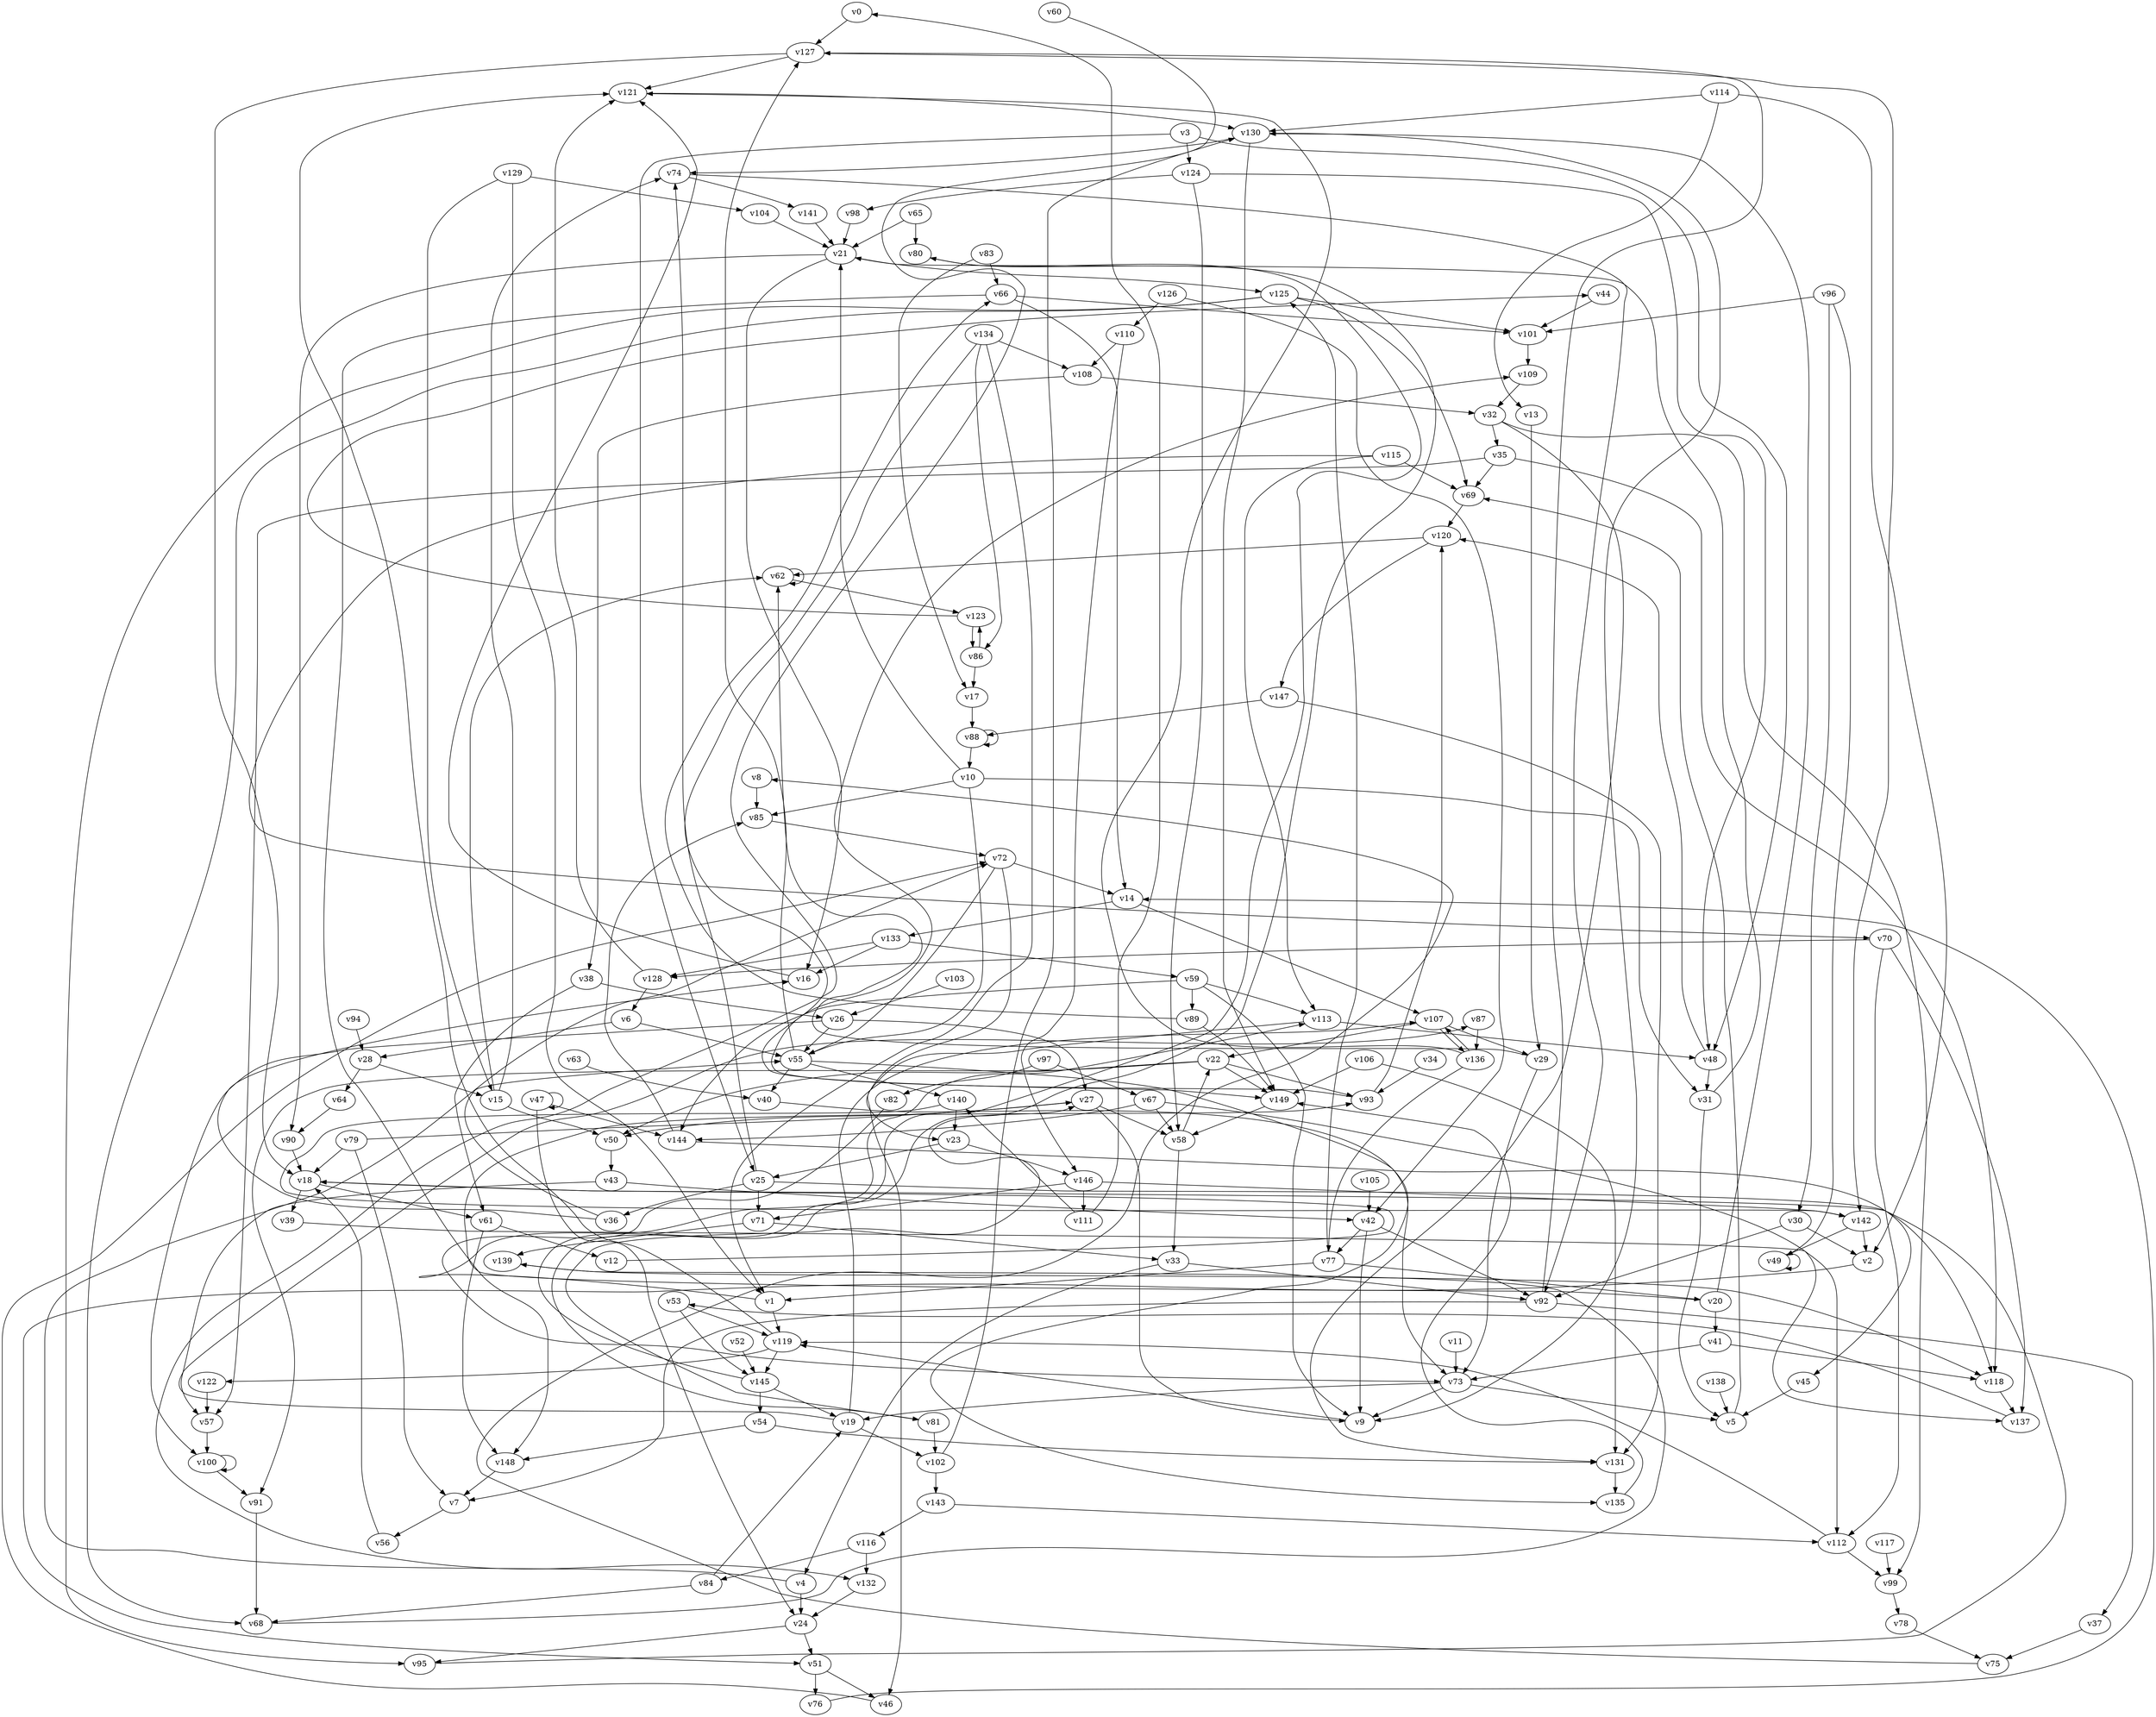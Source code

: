 // Benchmark game 217 - 150 vertices
// time_bound: 17
// targets: v54
digraph G {
    v0 [name="v0", player=1];
    v1 [name="v1", player=1];
    v2 [name="v2", player=0];
    v3 [name="v3", player=0];
    v4 [name="v4", player=0];
    v5 [name="v5", player=1];
    v6 [name="v6", player=1];
    v7 [name="v7", player=1];
    v8 [name="v8", player=1];
    v9 [name="v9", player=1];
    v10 [name="v10", player=0];
    v11 [name="v11", player=1];
    v12 [name="v12", player=0];
    v13 [name="v13", player=0];
    v14 [name="v14", player=0];
    v15 [name="v15", player=1];
    v16 [name="v16", player=1];
    v17 [name="v17", player=0];
    v18 [name="v18", player=1];
    v19 [name="v19", player=0];
    v20 [name="v20", player=0];
    v21 [name="v21", player=0];
    v22 [name="v22", player=0];
    v23 [name="v23", player=0];
    v24 [name="v24", player=0];
    v25 [name="v25", player=1];
    v26 [name="v26", player=0];
    v27 [name="v27", player=0];
    v28 [name="v28", player=1];
    v29 [name="v29", player=0];
    v30 [name="v30", player=1];
    v31 [name="v31", player=1];
    v32 [name="v32", player=1];
    v33 [name="v33", player=0];
    v34 [name="v34", player=1];
    v35 [name="v35", player=0];
    v36 [name="v36", player=1];
    v37 [name="v37", player=0];
    v38 [name="v38", player=0];
    v39 [name="v39", player=0];
    v40 [name="v40", player=1];
    v41 [name="v41", player=0];
    v42 [name="v42", player=1];
    v43 [name="v43", player=0];
    v44 [name="v44", player=1];
    v45 [name="v45", player=0];
    v46 [name="v46", player=0];
    v47 [name="v47", player=0];
    v48 [name="v48", player=1];
    v49 [name="v49", player=1];
    v50 [name="v50", player=1];
    v51 [name="v51", player=1];
    v52 [name="v52", player=0];
    v53 [name="v53", player=1];
    v54 [name="v54", player=1, target=1];
    v55 [name="v55", player=1];
    v56 [name="v56", player=1];
    v57 [name="v57", player=0];
    v58 [name="v58", player=0];
    v59 [name="v59", player=0];
    v60 [name="v60", player=0];
    v61 [name="v61", player=0];
    v62 [name="v62", player=1];
    v63 [name="v63", player=1];
    v64 [name="v64", player=0];
    v65 [name="v65", player=1];
    v66 [name="v66", player=1];
    v67 [name="v67", player=0];
    v68 [name="v68", player=0];
    v69 [name="v69", player=0];
    v70 [name="v70", player=0];
    v71 [name="v71", player=1];
    v72 [name="v72", player=1];
    v73 [name="v73", player=0];
    v74 [name="v74", player=1];
    v75 [name="v75", player=1];
    v76 [name="v76", player=1];
    v77 [name="v77", player=1];
    v78 [name="v78", player=1];
    v79 [name="v79", player=1];
    v80 [name="v80", player=0];
    v81 [name="v81", player=1];
    v82 [name="v82", player=1];
    v83 [name="v83", player=0];
    v84 [name="v84", player=1];
    v85 [name="v85", player=1];
    v86 [name="v86", player=0];
    v87 [name="v87", player=1];
    v88 [name="v88", player=1];
    v89 [name="v89", player=0];
    v90 [name="v90", player=0];
    v91 [name="v91", player=1];
    v92 [name="v92", player=1];
    v93 [name="v93", player=0];
    v94 [name="v94", player=1];
    v95 [name="v95", player=0];
    v96 [name="v96", player=1];
    v97 [name="v97", player=0];
    v98 [name="v98", player=1];
    v99 [name="v99", player=0];
    v100 [name="v100", player=0];
    v101 [name="v101", player=1];
    v102 [name="v102", player=0];
    v103 [name="v103", player=0];
    v104 [name="v104", player=1];
    v105 [name="v105", player=0];
    v106 [name="v106", player=1];
    v107 [name="v107", player=1];
    v108 [name="v108", player=0];
    v109 [name="v109", player=0];
    v110 [name="v110", player=0];
    v111 [name="v111", player=0];
    v112 [name="v112", player=1];
    v113 [name="v113", player=0];
    v114 [name="v114", player=0];
    v115 [name="v115", player=1];
    v116 [name="v116", player=0];
    v117 [name="v117", player=0];
    v118 [name="v118", player=1];
    v119 [name="v119", player=1];
    v120 [name="v120", player=1];
    v121 [name="v121", player=0];
    v122 [name="v122", player=0];
    v123 [name="v123", player=0];
    v124 [name="v124", player=0];
    v125 [name="v125", player=1];
    v126 [name="v126", player=0];
    v127 [name="v127", player=0];
    v128 [name="v128", player=0];
    v129 [name="v129", player=1];
    v130 [name="v130", player=1];
    v131 [name="v131", player=0];
    v132 [name="v132", player=1];
    v133 [name="v133", player=1];
    v134 [name="v134", player=1];
    v135 [name="v135", player=1];
    v136 [name="v136", player=1];
    v137 [name="v137", player=1];
    v138 [name="v138", player=1];
    v139 [name="v139", player=1];
    v140 [name="v140", player=1];
    v141 [name="v141", player=1];
    v142 [name="v142", player=0];
    v143 [name="v143", player=0];
    v144 [name="v144", player=1];
    v145 [name="v145", player=1];
    v146 [name="v146", player=1];
    v147 [name="v147", player=0];
    v148 [name="v148", player=0];
    v149 [name="v149", player=0];

    v0 -> v127;
    v1 -> v113 [constraint="t >= 4"];
    v2 -> v51 [constraint="t mod 2 == 1"];
    v3 -> v48;
    v4 -> v72 [constraint="t >= 1"];
    v5 -> v69;
    v6 -> v55;
    v7 -> v56;
    v8 -> v85;
    v9 -> v119 [constraint="t < 6"];
    v10 -> v55;
    v11 -> v73;
    v12 -> v18 [constraint="t mod 3 == 2"];
    v13 -> v29;
    v14 -> v133;
    v15 -> v50;
    v16 -> v121 [constraint="t >= 1"];
    v17 -> v88;
    v18 -> v61;
    v19 -> v87 [constraint="t < 10"];
    v20 -> v93 [constraint="t < 9"];
    v21 -> v125;
    v22 -> v50;
    v23 -> v146;
    v24 -> v95;
    v25 -> v118;
    v26 -> v27;
    v27 -> v50;
    v28 -> v15;
    v29 -> v62 [constraint="t < 11"];
    v30 -> v92;
    v31 -> v21;
    v32 -> v131 [constraint="t mod 5 == 2"];
    v33 -> v92;
    v34 -> v93;
    v35 -> v69;
    v36 -> v16 [constraint="t >= 5"];
    v37 -> v75;
    v38 -> v61;
    v39 -> v137 [constraint="t >= 3"];
    v40 -> v135 [constraint="t < 7"];
    v41 -> v73;
    v42 -> v9;
    v43 -> v42;
    v44 -> v101;
    v45 -> v5;
    v46 -> v72 [constraint="t < 7"];
    v47 -> v47;
    v48 -> v31;
    v49 -> v49;
    v50 -> v43;
    v51 -> v76;
    v52 -> v145;
    v53 -> v145;
    v54 -> v131;
    v55 -> v73;
    v56 -> v18;
    v57 -> v100;
    v58 -> v22;
    v59 -> v89;
    v60 -> v132 [constraint="t >= 3"];
    v61 -> v12;
    v62 -> v62;
    v63 -> v40;
    v64 -> v90;
    v65 -> v21;
    v66 -> v101;
    v67 -> v58;
    v68 -> v139 [constraint="t < 6"];
    v69 -> v120;
    v70 -> v112;
    v71 -> v33;
    v72 -> v14;
    v73 -> v5;
    v74 -> v92;
    v75 -> v8 [constraint="t < 7"];
    v76 -> v14 [constraint="t < 5"];
    v77 -> v125;
    v78 -> v75;
    v79 -> v27 [constraint="t >= 4"];
    v80 -> v81 [constraint="t mod 3 == 2"];
    v81 -> v27 [constraint="t >= 3"];
    v82 -> v73 [constraint="t < 12"];
    v83 -> v66;
    v84 -> v19;
    v85 -> v72;
    v86 -> v123 [constraint="t mod 3 == 0"];
    v87 -> v136;
    v88 -> v10;
    v89 -> v66 [constraint="t mod 3 == 1"];
    v90 -> v18;
    v91 -> v68;
    v92 -> v37;
    v93 -> v109 [constraint="t < 13"];
    v94 -> v28;
    v95 -> v18 [constraint="t mod 2 == 1"];
    v96 -> v101;
    v97 -> v82;
    v98 -> v21;
    v99 -> v78;
    v100 -> v100 [constraint="t >= 3"];
    v101 -> v109;
    v102 -> v143;
    v103 -> v26;
    v104 -> v21;
    v105 -> v42;
    v106 -> v131;
    v107 -> v29;
    v108 -> v32;
    v109 -> v32;
    v110 -> v108;
    v111 -> v140;
    v112 -> v119;
    v113 -> v46;
    v114 -> v130;
    v115 -> v70 [constraint="t >= 2"];
    v116 -> v84;
    v117 -> v99;
    v118 -> v137;
    v119 -> v122;
    v120 -> v62;
    v121 -> v130;
    v122 -> v57;
    v123 -> v44 [constraint="t < 9"];
    v124 -> v98;
    v125 -> v69;
    v126 -> v42;
    v127 -> v121;
    v128 -> v6;
    v129 -> v104;
    v130 -> v9;
    v131 -> v135;
    v132 -> v24;
    v133 -> v59;
    v134 -> v149 [constraint="t >= 1"];
    v135 -> v149 [constraint="t >= 5"];
    v136 -> v121 [constraint="t >= 4"];
    v137 -> v53 [constraint="t < 9"];
    v138 -> v5;
    v139 -> v118 [constraint="t >= 1"];
    v140 -> v142 [constraint="t < 12"];
    v141 -> v21;
    v142 -> v2;
    v143 -> v112;
    v144 -> v45 [constraint="t mod 3 == 0"];
    v145 -> v80 [constraint="t < 11"];
    v146 -> v111;
    v147 -> v88;
    v148 -> v7;
    v149 -> v58;
    v106 -> v149;
    v124 -> v58;
    v96 -> v30;
    v65 -> v80;
    v143 -> v116;
    v86 -> v17;
    v136 -> v77;
    v59 -> v113;
    v73 -> v19;
    v22 -> v91;
    v120 -> v147;
    v15 -> v62;
    v22 -> v93;
    v133 -> v128;
    v41 -> v118;
    v21 -> v16;
    v72 -> v55;
    v21 -> v90;
    v26 -> v55;
    v30 -> v2;
    v25 -> v71;
    v10 -> v85;
    v115 -> v69;
    v112 -> v99;
    v32 -> v35;
    v77 -> v1;
    v144 -> v85;
    v83 -> v17;
    v27 -> v9;
    v55 -> v127;
    v33 -> v4;
    v55 -> v40;
    v59 -> v9;
    v130 -> v149;
    v35 -> v57;
    v102 -> v130;
    v19 -> v102;
    v55 -> v140;
    v108 -> v38;
    v67 -> v144;
    v51 -> v46;
    v54 -> v148;
    v10 -> v21;
    v147 -> v131;
    v128 -> v121;
    v20 -> v41;
    v81 -> v102;
    v66 -> v14;
    v129 -> v15;
    v129 -> v1;
    v47 -> v24;
    v71 -> v139;
    v35 -> v118;
    v119 -> v121;
    v92 -> v127;
    v59 -> v144;
    v96 -> v49;
    v127 -> v18;
    v88 -> v88;
    v146 -> v71;
    v36 -> v55;
    v107 -> v22;
    v42 -> v92;
    v125 -> v95;
    v3 -> v25;
    v73 -> v9;
    v38 -> v26;
    v92 -> v7;
    v26 -> v100;
    v123 -> v86;
    v115 -> v113;
    v67 -> v112;
    v6 -> v28;
    v145 -> v54;
    v32 -> v99;
    v97 -> v67;
    v124 -> v48;
    v133 -> v16;
    v53 -> v119;
    v100 -> v91;
    v66 -> v148;
    v31 -> v5;
    v70 -> v137;
    v116 -> v132;
    v58 -> v33;
    v43 -> v57;
    v62 -> v123;
    v114 -> v2;
    v42 -> v77;
    v79 -> v18;
    v70 -> v128;
    v111 -> v0;
    v140 -> v23;
    v28 -> v64;
    v74 -> v141;
    v127 -> v142;
    v47 -> v144;
    v10 -> v31;
    v125 -> v101;
    v142 -> v49;
    v1 -> v119;
    v25 -> v36;
    v114 -> v13;
    v77 -> v20;
    v24 -> v51;
    v23 -> v25;
    v20 -> v130;
    v146 -> v142;
    v19 -> v107;
    v27 -> v58;
    v61 -> v148;
    v3 -> v124;
    v93 -> v120;
    v15 -> v74;
    v29 -> v73;
    v84 -> v68;
    v136 -> v107;
    v107 -> v136;
    v22 -> v149;
    v113 -> v48;
    v126 -> v110;
    v125 -> v68;
    v14 -> v107;
    v48 -> v120;
    v4 -> v24;
    v79 -> v7;
    v134 -> v108;
    v134 -> v1;
    v18 -> v39;
    v134 -> v86;
    v145 -> v19;
    v130 -> v74;
    v110 -> v146;
    v89 -> v149;
    v119 -> v145;
    v72 -> v23;
    v25 -> v74;
}
